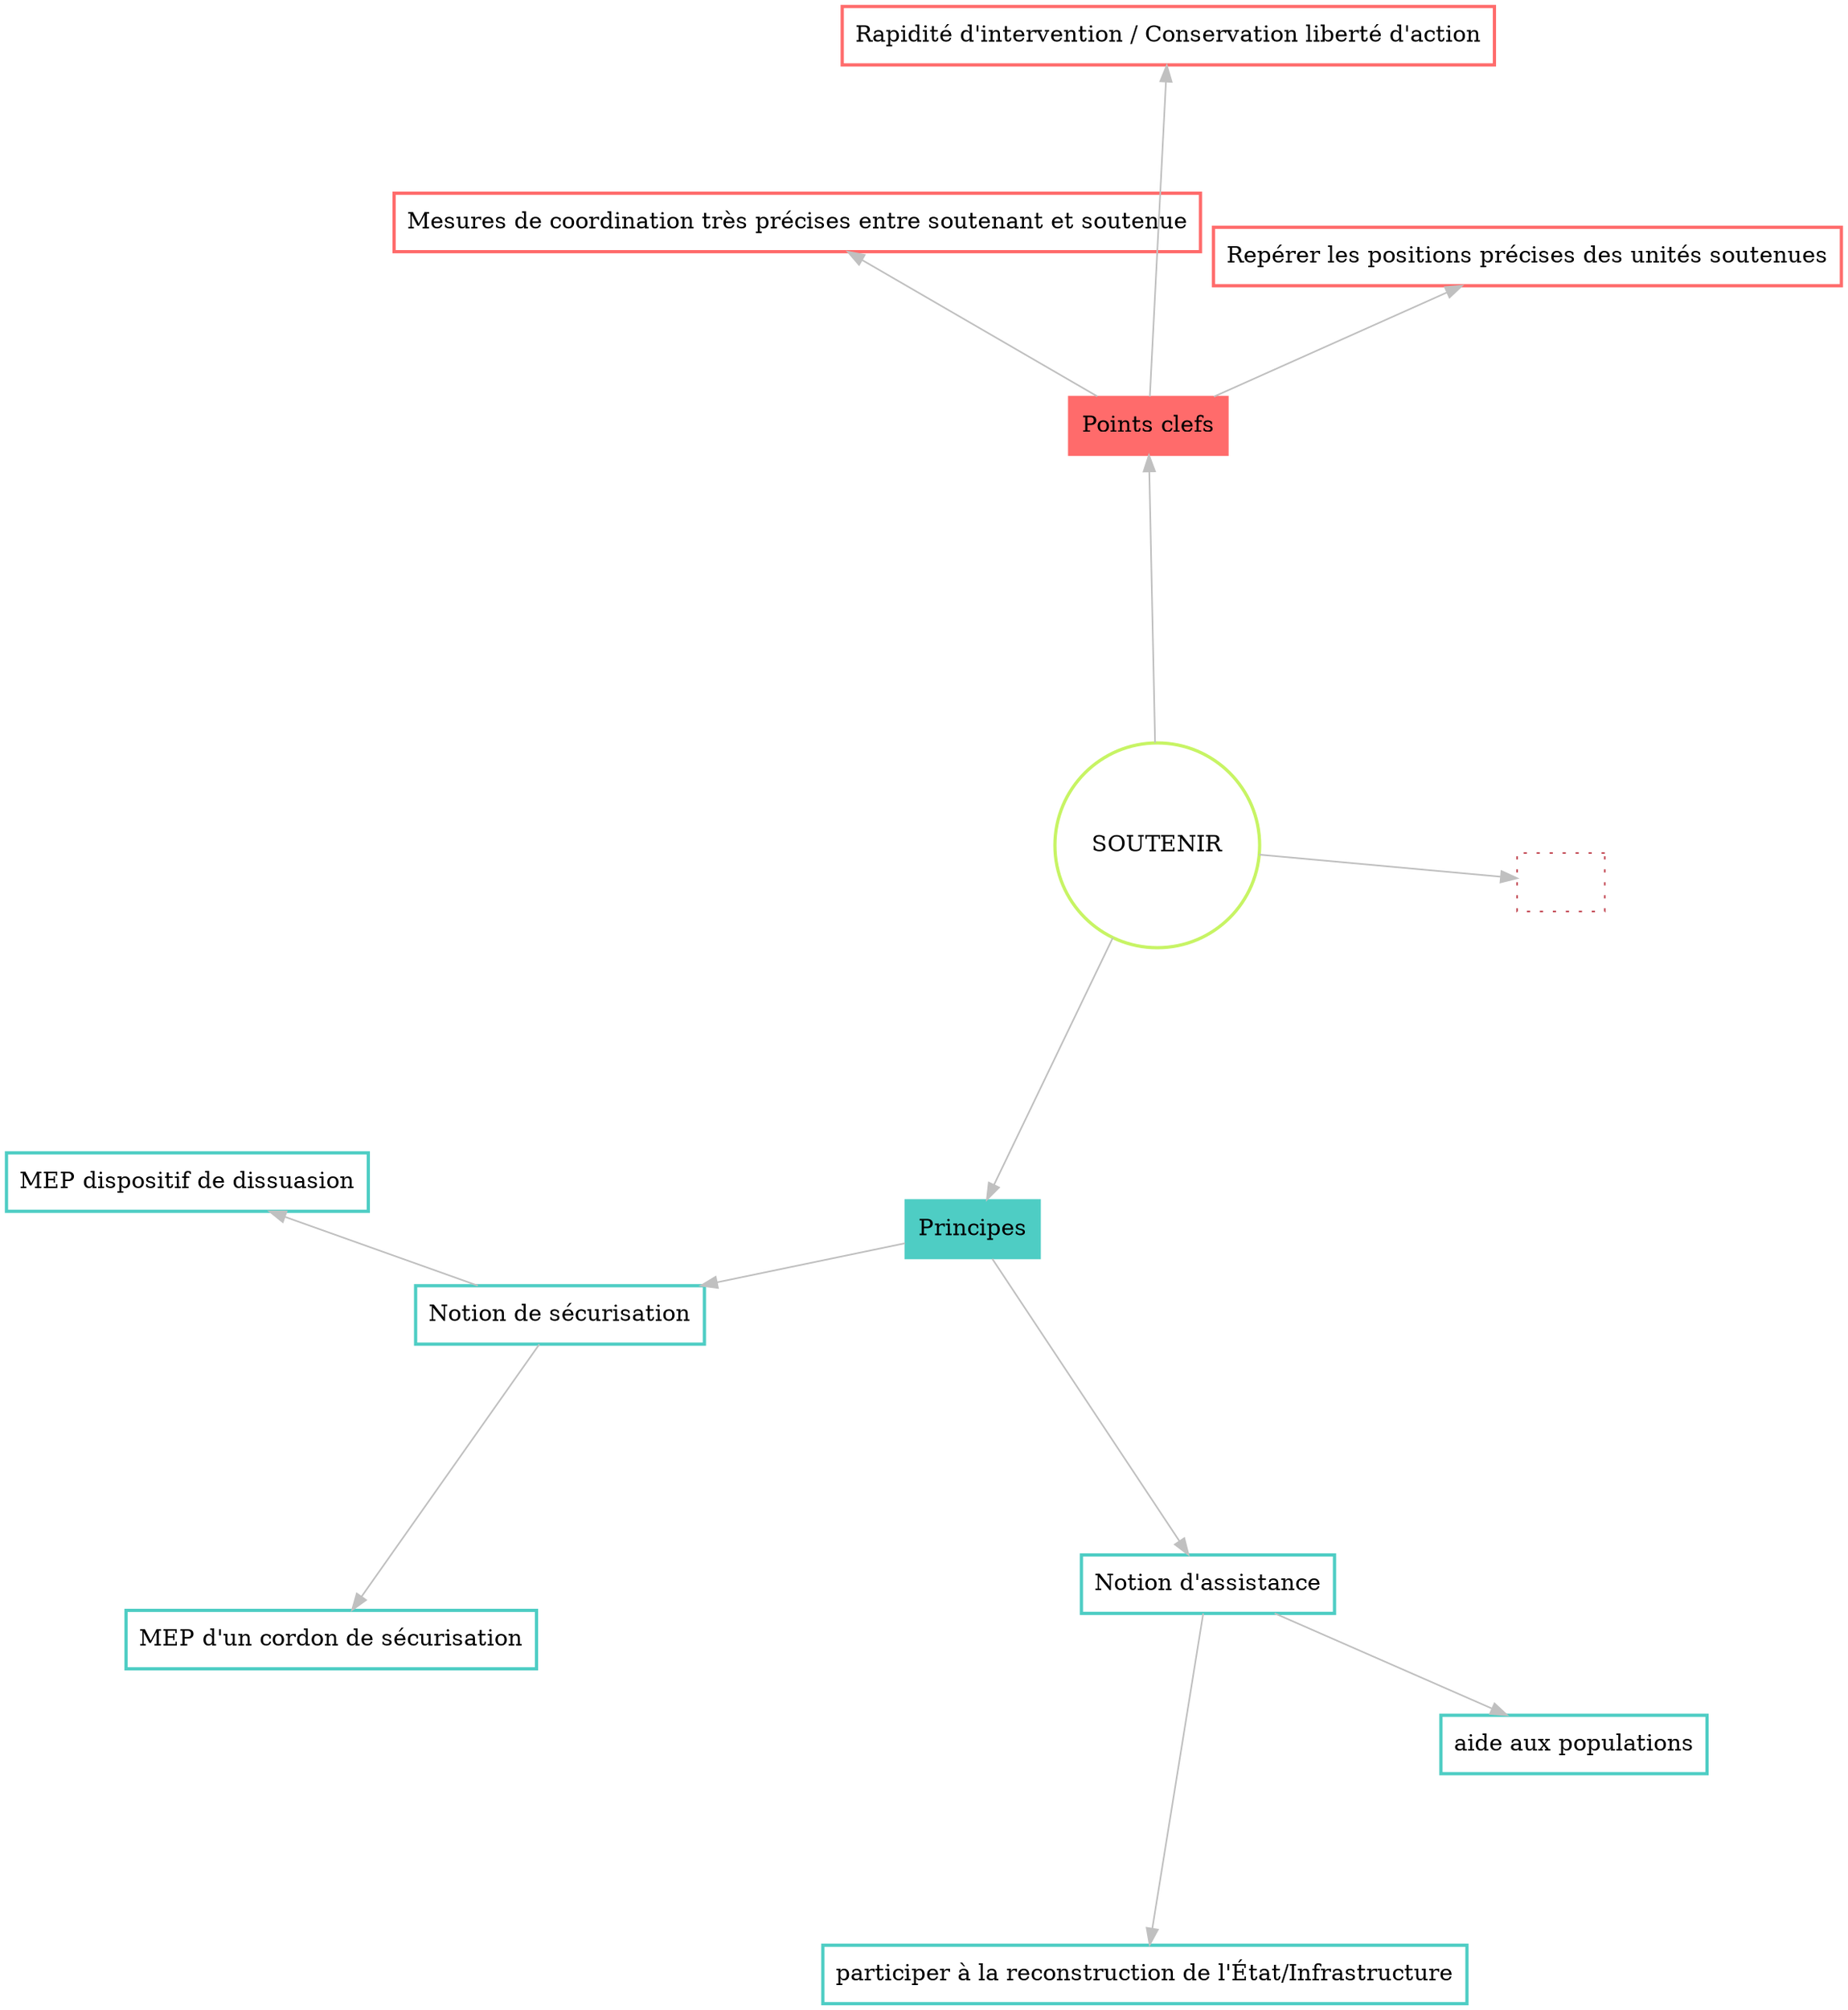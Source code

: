 digraph {

    graph [layout = neato, overlap=false]
    node [shape = rectangle, style = bold]
    edge [color = grey]

    SOUTENIR [shape = circle, color = "#C7F464"]
   
    // Points clefs
    node [color = "#FF6B6B"]
    "Points clefs"  [style = filled]
    "Points clefs" -> "Repérer les positions précises des unités soutenues";
    "Points clefs" -> "Mesures de coordination très précises entre soutenant et soutenue";
    "Points clefs" -> "Rapidité d'intervention / Conservation liberté d'action";
    
    // Principes
    node [color = "#4ECDC4"]
    Principes       [style = filled]
    Principes -> "Notion de sécurisation";
    Principes -> "Notion d'assistance";
    
    "Notion de sécurisation" -> "MEP dispositif de dissuasion", "MEP d'un cordon de sécurisation";
    "Notion d'assistance" -> "aide aux populations", "participer à la reconstruction de l'État/Infrastructure";

    // Symbole APP-6A
    node [color = "#C44D58"]
    symbole [image="section_soutenir.png", label="", style = dotted]

    SOUTENIR -> {Principes, "Points clefs", symbole}


}
